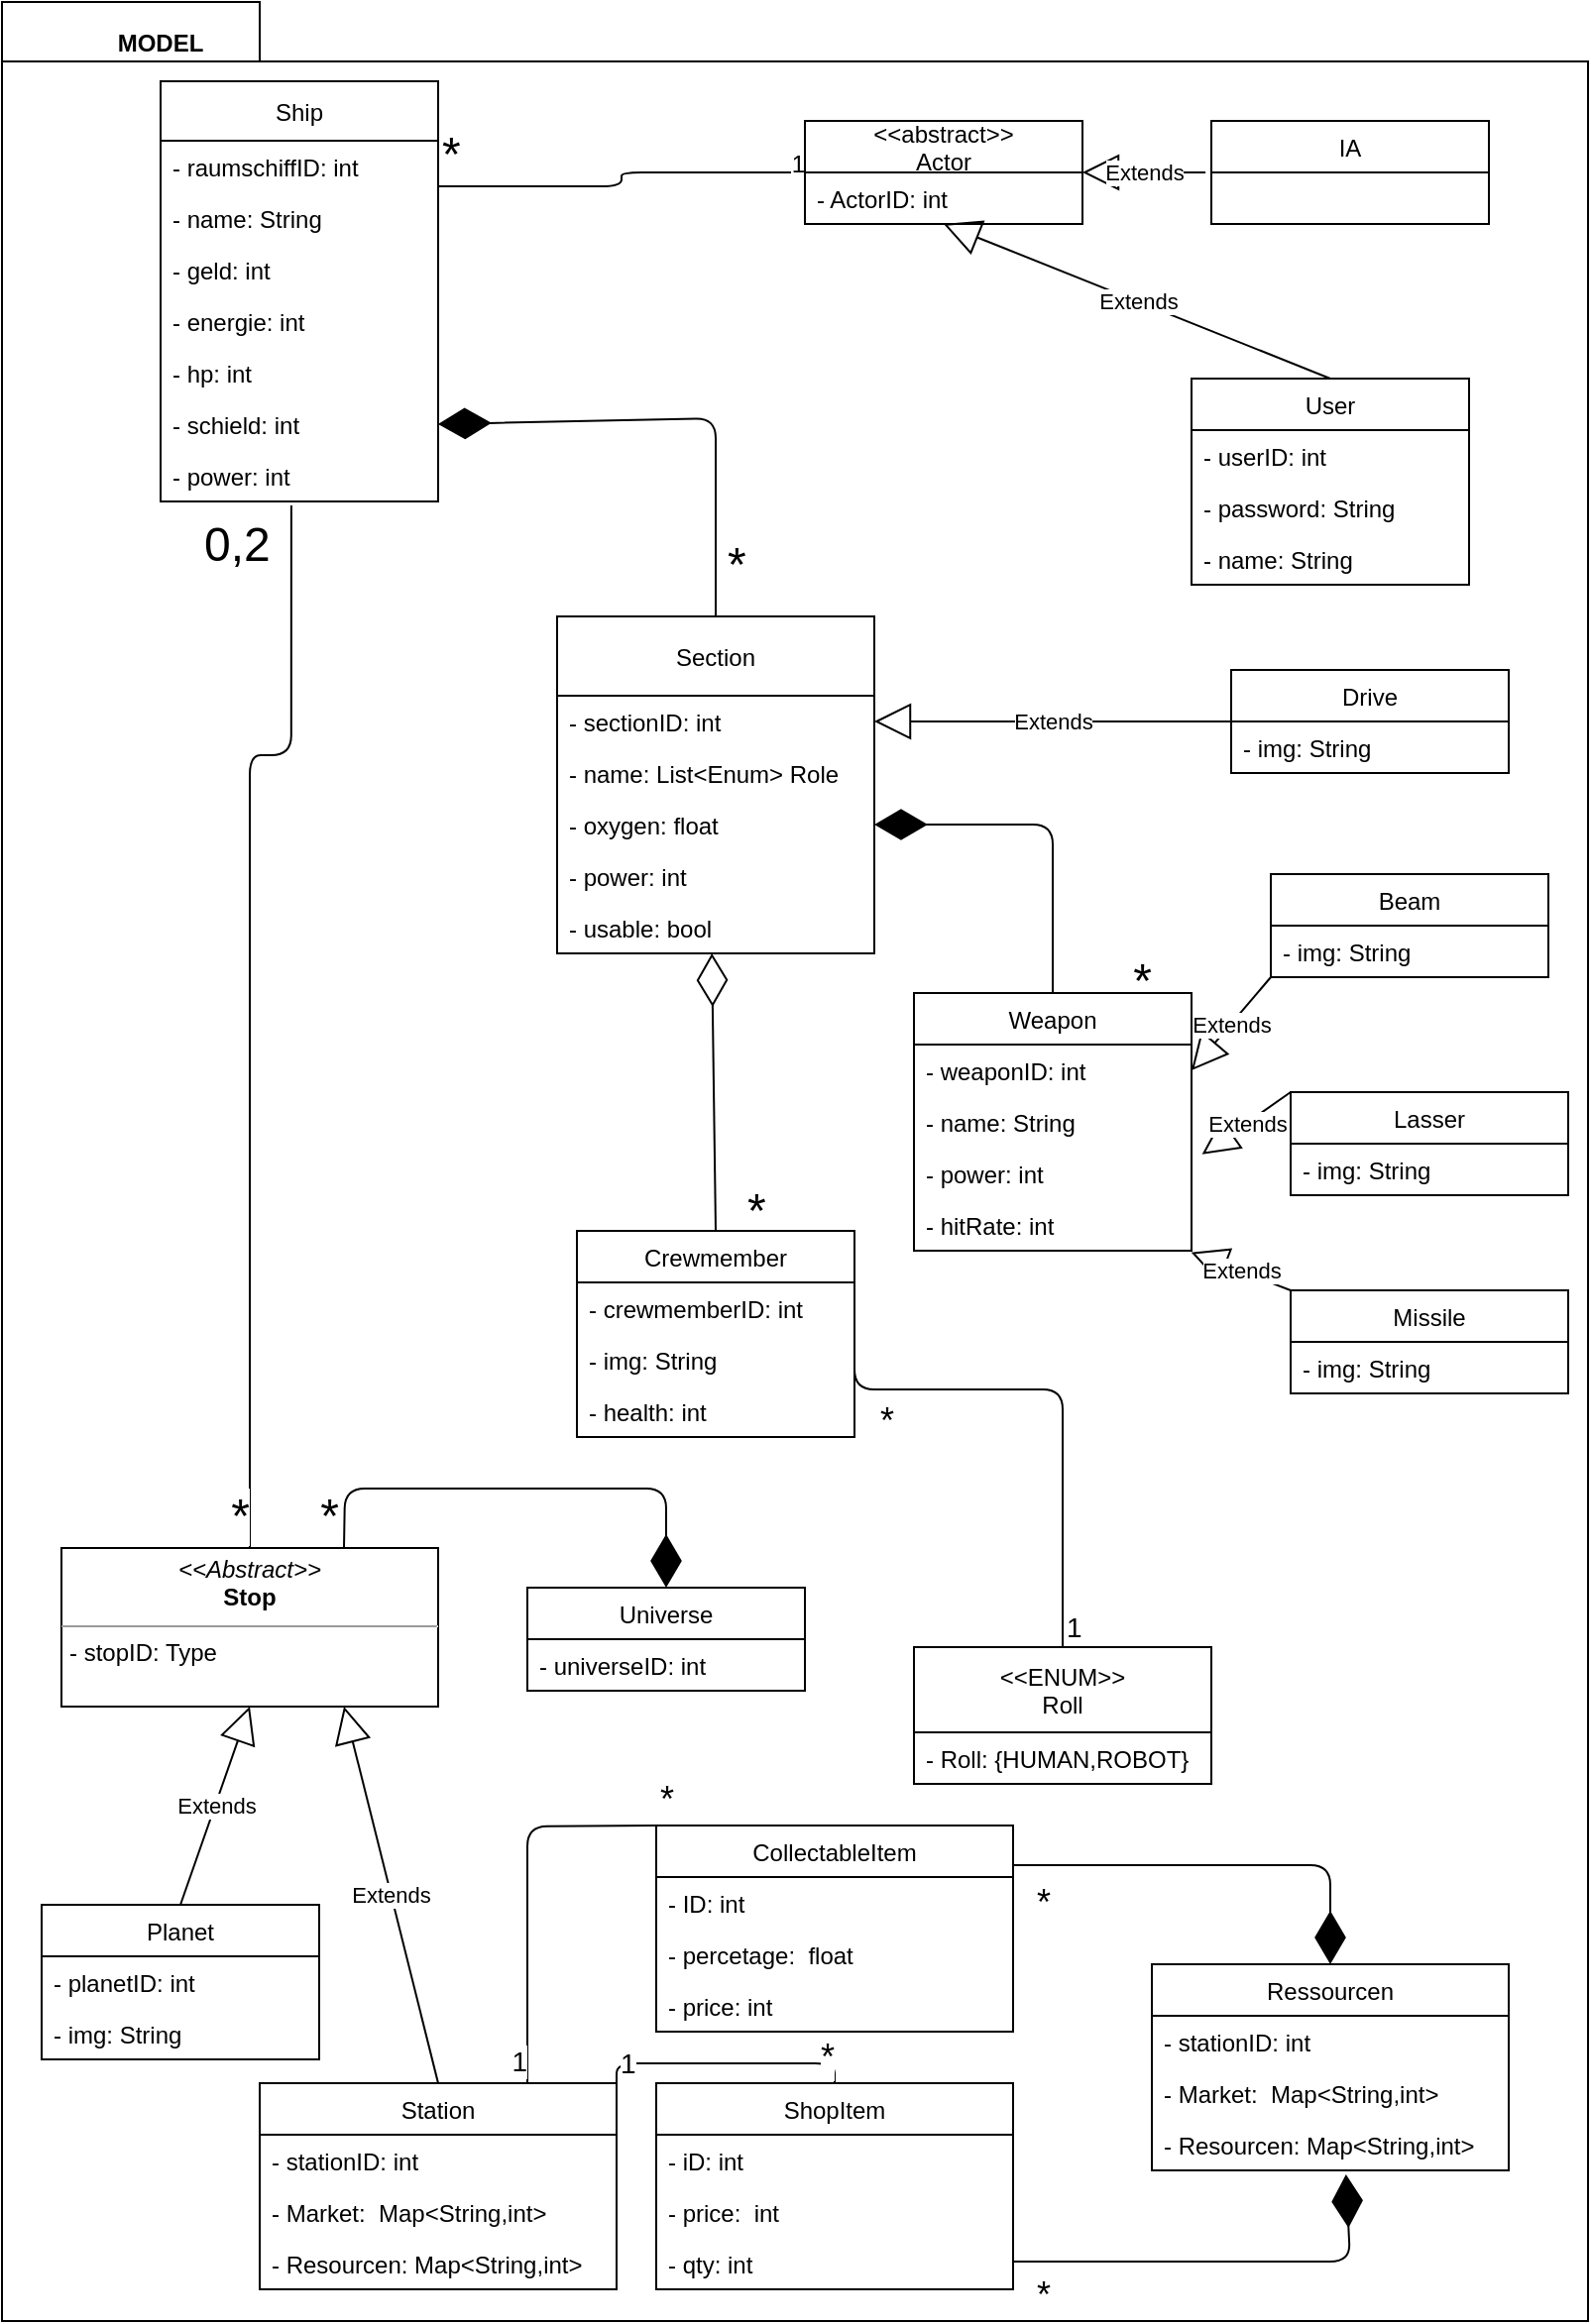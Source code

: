 <mxfile version="13.1.5" type="device"><diagram name="Page-1" id="c4acf3e9-155e-7222-9cf6-157b1a14988f"><mxGraphModel dx="976" dy="533" grid="1" gridSize="10" guides="1" tooltips="1" connect="1" arrows="1" fold="1" page="1" pageScale="1" pageWidth="850" pageHeight="1100" background="#ffffff" math="0" shadow="0"><root><mxCell id="0"/><mxCell id="1" parent="0"/><mxCell id="zswr2A9SSmIOqwGTtzfv-5" value="" style="shape=folder;fontStyle=1;spacingTop=10;tabWidth=130;tabHeight=30;tabPosition=left;html=1;" parent="1" vertex="1"><mxGeometry x="40" width="800" height="1170" as="geometry"/></mxCell><mxCell id="gZe3wogs6g2mu7yv9hZS-28" value="Extends" style="endArrow=block;endSize=16;endFill=0;html=1;entryX=0.5;entryY=1;entryDx=0;entryDy=0;exitX=0.5;exitY=0;exitDx=0;exitDy=0;" parent="1" source="gZe3wogs6g2mu7yv9hZS-2" target="gZe3wogs6g2mu7yv9hZS-6" edge="1"><mxGeometry width="160" relative="1" as="geometry"><mxPoint x="825" y="230" as="sourcePoint"/><mxPoint x="985" y="230" as="targetPoint"/></mxGeometry></mxCell><mxCell id="gZe3wogs6g2mu7yv9hZS-29" value="Extends" style="endArrow=block;endSize=16;endFill=0;html=1;entryX=1;entryY=0.5;entryDx=0;entryDy=0;exitX=-0.021;exitY=0;exitDx=0;exitDy=0;exitPerimeter=0;" parent="1" target="gZe3wogs6g2mu7yv9hZS-6" edge="1"><mxGeometry width="160" relative="1" as="geometry"><mxPoint x="647.06" y="86" as="sourcePoint"/><mxPoint x="985" y="230" as="targetPoint"/></mxGeometry></mxCell><mxCell id="gZe3wogs6g2mu7yv9hZS-40" value="" style="endArrow=none;html=1;edgeStyle=orthogonalEdgeStyle;entryX=0;entryY=0.5;entryDx=0;entryDy=0;exitX=1;exitY=0.25;exitDx=0;exitDy=0;" parent="1" source="gZe3wogs6g2mu7yv9hZS-60" target="gZe3wogs6g2mu7yv9hZS-6" edge="1"><mxGeometry relative="1" as="geometry"><mxPoint x="290" y="60" as="sourcePoint"/><mxPoint x="430" y="55.5" as="targetPoint"/></mxGeometry></mxCell><mxCell id="gZe3wogs6g2mu7yv9hZS-41" value="&lt;font style=&quot;font-size: 24px&quot;&gt;*&lt;/font&gt;" style="resizable=0;html=1;align=left;verticalAlign=bottom;labelBackgroundColor=#ffffff;fontSize=10;" parent="gZe3wogs6g2mu7yv9hZS-40" connectable="0" vertex="1"><mxGeometry x="-1" relative="1" as="geometry"/></mxCell><mxCell id="gZe3wogs6g2mu7yv9hZS-42" value="&lt;font style=&quot;font-size: 12px&quot;&gt;1&lt;/font&gt;" style="resizable=0;html=1;align=right;verticalAlign=bottom;labelBackgroundColor=#ffffff;fontSize=10;" parent="gZe3wogs6g2mu7yv9hZS-40" connectable="0" vertex="1"><mxGeometry x="1" relative="1" as="geometry"><mxPoint y="4" as="offset"/></mxGeometry></mxCell><mxCell id="gZe3wogs6g2mu7yv9hZS-60" value="Ship" style="swimlane;fontStyle=0;childLayout=stackLayout;horizontal=1;startSize=30;fillColor=none;horizontalStack=0;resizeParent=1;resizeParentMax=0;resizeLast=0;collapsible=1;marginBottom=0;" parent="1" vertex="1"><mxGeometry x="120" y="40" width="140" height="212" as="geometry"/></mxCell><mxCell id="gZe3wogs6g2mu7yv9hZS-61" value="- raumschiffID: int" style="text;strokeColor=none;fillColor=none;align=left;verticalAlign=top;spacingLeft=4;spacingRight=4;overflow=hidden;rotatable=0;points=[[0,0.5],[1,0.5]];portConstraint=eastwest;" parent="gZe3wogs6g2mu7yv9hZS-60" vertex="1"><mxGeometry y="30" width="140" height="26" as="geometry"/></mxCell><mxCell id="gZe3wogs6g2mu7yv9hZS-76" value="- name: String" style="text;strokeColor=none;fillColor=none;align=left;verticalAlign=top;spacingLeft=4;spacingRight=4;overflow=hidden;rotatable=0;points=[[0,0.5],[1,0.5]];portConstraint=eastwest;" parent="gZe3wogs6g2mu7yv9hZS-60" vertex="1"><mxGeometry y="56" width="140" height="26" as="geometry"/></mxCell><mxCell id="gZe3wogs6g2mu7yv9hZS-73" value="- geld: int" style="text;strokeColor=none;fillColor=none;align=left;verticalAlign=top;spacingLeft=4;spacingRight=4;overflow=hidden;rotatable=0;points=[[0,0.5],[1,0.5]];portConstraint=eastwest;" parent="gZe3wogs6g2mu7yv9hZS-60" vertex="1"><mxGeometry y="82" width="140" height="26" as="geometry"/></mxCell><mxCell id="gZe3wogs6g2mu7yv9hZS-74" value="- energie: int" style="text;strokeColor=none;fillColor=none;align=left;verticalAlign=top;spacingLeft=4;spacingRight=4;overflow=hidden;rotatable=0;points=[[0,0.5],[1,0.5]];portConstraint=eastwest;" parent="gZe3wogs6g2mu7yv9hZS-60" vertex="1"><mxGeometry y="108" width="140" height="26" as="geometry"/></mxCell><mxCell id="gZe3wogs6g2mu7yv9hZS-75" value="- hp: int" style="text;strokeColor=none;fillColor=none;align=left;verticalAlign=top;spacingLeft=4;spacingRight=4;overflow=hidden;rotatable=0;points=[[0,0.5],[1,0.5]];portConstraint=eastwest;" parent="gZe3wogs6g2mu7yv9hZS-60" vertex="1"><mxGeometry y="134" width="140" height="26" as="geometry"/></mxCell><mxCell id="gZe3wogs6g2mu7yv9hZS-77" value="- schield: int" style="text;strokeColor=none;fillColor=none;align=left;verticalAlign=top;spacingLeft=4;spacingRight=4;overflow=hidden;rotatable=0;points=[[0,0.5],[1,0.5]];portConstraint=eastwest;" parent="gZe3wogs6g2mu7yv9hZS-60" vertex="1"><mxGeometry y="160" width="140" height="26" as="geometry"/></mxCell><mxCell id="gZe3wogs6g2mu7yv9hZS-85" value="- power: int" style="text;strokeColor=none;fillColor=none;align=left;verticalAlign=top;spacingLeft=4;spacingRight=4;overflow=hidden;rotatable=0;points=[[0,0.5],[1,0.5]];portConstraint=eastwest;" parent="gZe3wogs6g2mu7yv9hZS-60" vertex="1"><mxGeometry y="186" width="140" height="26" as="geometry"/></mxCell><mxCell id="gZe3wogs6g2mu7yv9hZS-6" value="&lt;&lt;abstract&gt;&gt; &#xa;Actor" style="swimlane;fontStyle=0;childLayout=stackLayout;horizontal=1;startSize=26;fillColor=none;horizontalStack=0;resizeParent=1;resizeParentMax=0;resizeLast=0;collapsible=1;marginBottom=0;" parent="1" vertex="1"><mxGeometry x="445" y="60" width="140" height="52" as="geometry"/></mxCell><mxCell id="K6sJnL8apLoN9L5cwuWm-1" value="- ActorID: int" style="text;strokeColor=none;fillColor=none;align=left;verticalAlign=top;spacingLeft=4;spacingRight=4;overflow=hidden;rotatable=0;points=[[0,0.5],[1,0.5]];portConstraint=eastwest;" parent="gZe3wogs6g2mu7yv9hZS-6" vertex="1"><mxGeometry y="26" width="140" height="26" as="geometry"/></mxCell><mxCell id="gZe3wogs6g2mu7yv9hZS-10" value="IA" style="swimlane;fontStyle=0;childLayout=stackLayout;horizontal=1;startSize=26;fillColor=none;horizontalStack=0;resizeParent=1;resizeParentMax=0;resizeLast=0;collapsible=1;marginBottom=0;" parent="1" vertex="1"><mxGeometry x="650" y="60" width="140" height="52" as="geometry"/></mxCell><mxCell id="gZe3wogs6g2mu7yv9hZS-2" value="User" style="swimlane;fontStyle=0;childLayout=stackLayout;horizontal=1;startSize=26;fillColor=none;horizontalStack=0;resizeParent=1;resizeParentMax=0;resizeLast=0;collapsible=1;marginBottom=0;" parent="1" vertex="1"><mxGeometry x="640" y="190" width="140" height="104" as="geometry"><mxRectangle x="200" y="230" width="90" height="26" as="alternateBounds"/></mxGeometry></mxCell><mxCell id="gZe3wogs6g2mu7yv9hZS-3" value="- userID: int" style="text;strokeColor=none;fillColor=none;align=left;verticalAlign=top;spacingLeft=4;spacingRight=4;overflow=hidden;rotatable=0;points=[[0,0.5],[1,0.5]];portConstraint=eastwest;" parent="gZe3wogs6g2mu7yv9hZS-2" vertex="1"><mxGeometry y="26" width="140" height="26" as="geometry"/></mxCell><mxCell id="gZe3wogs6g2mu7yv9hZS-5" value="- password: String" style="text;strokeColor=none;fillColor=none;align=left;verticalAlign=top;spacingLeft=4;spacingRight=4;overflow=hidden;rotatable=0;points=[[0,0.5],[1,0.5]];portConstraint=eastwest;" parent="gZe3wogs6g2mu7yv9hZS-2" vertex="1"><mxGeometry y="52" width="140" height="26" as="geometry"/></mxCell><mxCell id="N7hBTXT6x5HU2JHEGZaf-1" value="- name: String" style="text;strokeColor=none;fillColor=none;align=left;verticalAlign=top;spacingLeft=4;spacingRight=4;overflow=hidden;rotatable=0;points=[[0,0.5],[1,0.5]];portConstraint=eastwest;" parent="gZe3wogs6g2mu7yv9hZS-2" vertex="1"><mxGeometry y="78" width="140" height="26" as="geometry"/></mxCell><mxCell id="gZe3wogs6g2mu7yv9hZS-51" value="&lt;p style=&quot;margin: 0px ; margin-top: 4px ; text-align: center&quot;&gt;&lt;i&gt;&amp;lt;&amp;lt;Abstract&amp;gt;&amp;gt;&lt;/i&gt;&lt;br&gt;&lt;b&gt;Stop&lt;/b&gt;&lt;/p&gt;&lt;hr size=&quot;1&quot;&gt;&lt;p style=&quot;margin: 0px ; margin-left: 4px&quot;&gt;- stopID: Type&lt;br&gt;&lt;/p&gt;&lt;p style=&quot;margin: 0px ; margin-left: 4px&quot;&gt;&lt;br&gt;&lt;/p&gt;" style="verticalAlign=top;align=left;overflow=fill;fontSize=12;fontFamily=Helvetica;html=1;" parent="1" vertex="1"><mxGeometry x="70" y="780" width="190" height="80" as="geometry"/></mxCell><mxCell id="gZe3wogs6g2mu7yv9hZS-58" value="Extends" style="endArrow=block;endSize=16;endFill=0;html=1;exitX=0.5;exitY=0;exitDx=0;exitDy=0;entryX=0.5;entryY=1;entryDx=0;entryDy=0;" parent="1" source="gZe3wogs6g2mu7yv9hZS-24" target="gZe3wogs6g2mu7yv9hZS-51" edge="1"><mxGeometry width="160" relative="1" as="geometry"><mxPoint x="410" y="684.16" as="sourcePoint"/><mxPoint x="570" y="684.16" as="targetPoint"/></mxGeometry></mxCell><mxCell id="gZe3wogs6g2mu7yv9hZS-59" value="Extends" style="endArrow=block;endSize=16;endFill=0;html=1;entryX=0.75;entryY=1;entryDx=0;entryDy=0;exitX=0.5;exitY=0;exitDx=0;exitDy=0;" parent="1" source="gZe3wogs6g2mu7yv9hZS-43" target="gZe3wogs6g2mu7yv9hZS-51" edge="1"><mxGeometry width="160" relative="1" as="geometry"><mxPoint x="410" y="684.16" as="sourcePoint"/><mxPoint x="570" y="684.16" as="targetPoint"/></mxGeometry></mxCell><mxCell id="gZe3wogs6g2mu7yv9hZS-86" value="" style="endArrow=none;html=1;edgeStyle=orthogonalEdgeStyle;exitX=0.471;exitY=1.077;exitDx=0;exitDy=0;exitPerimeter=0;entryX=0.5;entryY=0;entryDx=0;entryDy=0;" parent="1" source="gZe3wogs6g2mu7yv9hZS-85" target="gZe3wogs6g2mu7yv9hZS-51" edge="1"><mxGeometry relative="1" as="geometry"><mxPoint x="300" y="250" as="sourcePoint"/><mxPoint x="460" y="250" as="targetPoint"/><Array as="points"><mxPoint x="186" y="380"/><mxPoint x="165" y="380"/></Array></mxGeometry></mxCell><mxCell id="gZe3wogs6g2mu7yv9hZS-87" value="&lt;font style=&quot;font-size: 24px&quot;&gt;0,2&lt;/font&gt;" style="resizable=0;html=1;align=left;verticalAlign=bottom;labelBackgroundColor=#ffffff;fontSize=10;" parent="gZe3wogs6g2mu7yv9hZS-86" connectable="0" vertex="1"><mxGeometry x="-1" relative="1" as="geometry"><mxPoint x="-45.94" y="36" as="offset"/></mxGeometry></mxCell><mxCell id="gZe3wogs6g2mu7yv9hZS-88" value="&lt;font style=&quot;font-size: 24px&quot;&gt;*&lt;/font&gt;" style="resizable=0;html=1;align=right;verticalAlign=bottom;labelBackgroundColor=#ffffff;fontSize=10;" parent="gZe3wogs6g2mu7yv9hZS-86" connectable="0" vertex="1"><mxGeometry x="1" relative="1" as="geometry"/></mxCell><mxCell id="gZe3wogs6g2mu7yv9hZS-98" value="" style="endArrow=diamondThin;endFill=1;endSize=24;html=1;entryX=1;entryY=0.5;entryDx=0;entryDy=0;exitX=0.5;exitY=0;exitDx=0;exitDy=0;" parent="1" source="gZe3wogs6g2mu7yv9hZS-89" target="gZe3wogs6g2mu7yv9hZS-77" edge="1"><mxGeometry width="160" relative="1" as="geometry"><mxPoint x="370" y="310" as="sourcePoint"/><mxPoint x="530" y="310" as="targetPoint"/><Array as="points"><mxPoint x="400" y="210"/></Array></mxGeometry></mxCell><mxCell id="gZe3wogs6g2mu7yv9hZS-111" value="Extends" style="endArrow=block;endSize=16;endFill=0;html=1;exitX=0;exitY=0.5;exitDx=0;exitDy=0;entryX=1;entryY=0.5;entryDx=0;entryDy=0;" parent="1" source="gZe3wogs6g2mu7yv9hZS-99" target="gZe3wogs6g2mu7yv9hZS-90" edge="1"><mxGeometry width="160" relative="1" as="geometry"><mxPoint x="650.0" y="325" as="sourcePoint"/><mxPoint x="700" y="340" as="targetPoint"/></mxGeometry></mxCell><mxCell id="gZe3wogs6g2mu7yv9hZS-24" value="Planet" style="swimlane;fontStyle=0;childLayout=stackLayout;horizontal=1;startSize=26;fillColor=none;horizontalStack=0;resizeParent=1;resizeParentMax=0;resizeLast=0;collapsible=1;marginBottom=0;" parent="1" vertex="1"><mxGeometry x="60" y="960" width="140" height="78" as="geometry"/></mxCell><mxCell id="gZe3wogs6g2mu7yv9hZS-25" value="- planetID: int" style="text;strokeColor=none;fillColor=none;align=left;verticalAlign=top;spacingLeft=4;spacingRight=4;overflow=hidden;rotatable=0;points=[[0,0.5],[1,0.5]];portConstraint=eastwest;" parent="gZe3wogs6g2mu7yv9hZS-24" vertex="1"><mxGeometry y="26" width="140" height="26" as="geometry"/></mxCell><mxCell id="gZe3wogs6g2mu7yv9hZS-27" value="- img: String" style="text;strokeColor=none;fillColor=none;align=left;verticalAlign=top;spacingLeft=4;spacingRight=4;overflow=hidden;rotatable=0;points=[[0,0.5],[1,0.5]];portConstraint=eastwest;" parent="gZe3wogs6g2mu7yv9hZS-24" vertex="1"><mxGeometry y="52" width="140" height="26" as="geometry"/></mxCell><mxCell id="gZe3wogs6g2mu7yv9hZS-130" value="" style="endArrow=diamondThin;endFill=1;endSize=24;html=1;exitX=0.5;exitY=0;exitDx=0;exitDy=0;entryX=1;entryY=0.5;entryDx=0;entryDy=0;" parent="1" source="gZe3wogs6g2mu7yv9hZS-115" target="gZe3wogs6g2mu7yv9hZS-92" edge="1"><mxGeometry width="160" relative="1" as="geometry"><mxPoint x="515" y="320" as="sourcePoint"/><mxPoint x="270" y="260" as="targetPoint"/><Array as="points"><mxPoint x="570" y="415"/></Array></mxGeometry></mxCell><mxCell id="gZe3wogs6g2mu7yv9hZS-132" value="&lt;font style=&quot;font-size: 24px&quot;&gt;*&lt;/font&gt;" style="resizable=0;html=1;align=right;verticalAlign=bottom;labelBackgroundColor=#ffffff;fontSize=10;" parent="1" connectable="0" vertex="1"><mxGeometry x="620.0" y="510.0" as="geometry"/></mxCell><mxCell id="gZe3wogs6g2mu7yv9hZS-138" value="Extends" style="endArrow=block;endSize=16;endFill=0;html=1;exitX=0;exitY=1;exitDx=0;exitDy=0;entryX=1;entryY=0.5;entryDx=0;entryDy=0;" parent="1" source="gZe3wogs6g2mu7yv9hZS-136" target="gZe3wogs6g2mu7yv9hZS-116" edge="1"><mxGeometry width="160" relative="1" as="geometry"><mxPoint x="660.0" y="513" as="sourcePoint"/><mxPoint x="593.72" y="468.654" as="targetPoint"/><Array as="points"/></mxGeometry></mxCell><mxCell id="gZe3wogs6g2mu7yv9hZS-141" value="Extends" style="endArrow=block;endSize=16;endFill=0;html=1;exitX=0;exitY=0;exitDx=0;exitDy=0;entryX=1.038;entryY=0.132;entryDx=0;entryDy=0;entryPerimeter=0;" parent="1" source="gZe3wogs6g2mu7yv9hZS-139" target="gZe3wogs6g2mu7yv9hZS-118" edge="1"><mxGeometry width="160" relative="1" as="geometry"><mxPoint x="660.0" y="578" as="sourcePoint"/><mxPoint x="575.0" y="644" as="targetPoint"/><Array as="points"/></mxGeometry></mxCell><mxCell id="gZe3wogs6g2mu7yv9hZS-144" value="Extends" style="endArrow=block;endSize=16;endFill=0;html=1;exitX=0;exitY=0;exitDx=0;exitDy=0;entryX=0.999;entryY=1.033;entryDx=0;entryDy=0;entryPerimeter=0;" parent="1" source="gZe3wogs6g2mu7yv9hZS-142" target="zswr2A9SSmIOqwGTtzfv-4" edge="1"><mxGeometry width="160" relative="1" as="geometry"><mxPoint x="650.0" y="760" as="sourcePoint"/><mxPoint x="575.0" y="725.0" as="targetPoint"/><Array as="points"/></mxGeometry></mxCell><mxCell id="gZe3wogs6g2mu7yv9hZS-145" value="&lt;font style=&quot;font-size: 24px&quot;&gt;*&lt;/font&gt;" style="resizable=0;html=1;align=left;verticalAlign=bottom;labelBackgroundColor=#ffffff;fontSize=10;" parent="1" connectable="0" vertex="1"><mxGeometry x="440" y="294.002" as="geometry"><mxPoint x="-35.94" y="6" as="offset"/></mxGeometry></mxCell><mxCell id="gZe3wogs6g2mu7yv9hZS-161" value="&lt;font style=&quot;font-size: 24px&quot;&gt;*&lt;/font&gt;" style="resizable=0;html=1;align=left;verticalAlign=bottom;labelBackgroundColor=#ffffff;fontSize=10;" parent="1" connectable="0" vertex="1"><mxGeometry x="410" y="590.002" as="geometry"><mxPoint x="4.06" y="36" as="offset"/></mxGeometry></mxCell><mxCell id="zswr2A9SSmIOqwGTtzfv-1" value="" style="endArrow=diamondThin;endFill=1;endSize=24;html=1;exitX=0.75;exitY=0;exitDx=0;exitDy=0;entryX=0.5;entryY=0;entryDx=0;entryDy=0;" parent="1" source="gZe3wogs6g2mu7yv9hZS-51" target="gZe3wogs6g2mu7yv9hZS-15" edge="1"><mxGeometry width="160" relative="1" as="geometry"><mxPoint x="457.76" y="933.95" as="sourcePoint"/><mxPoint x="585" y="960" as="targetPoint"/><Array as="points"><mxPoint x="213" y="750"/><mxPoint x="290" y="750"/><mxPoint x="375" y="750"/></Array></mxGeometry></mxCell><mxCell id="zswr2A9SSmIOqwGTtzfv-2" value="&lt;font style=&quot;font-size: 24px&quot;&gt;*&lt;/font&gt;" style="resizable=0;html=1;align=right;verticalAlign=bottom;labelBackgroundColor=#ffffff;fontSize=10;direction=south;" parent="1" connectable="0" vertex="1"><mxGeometry x="210.001" y="780" as="geometry"/></mxCell><mxCell id="TU84bLIL26k0Ap-DjnW6-6" value="" style="endArrow=none;html=1;edgeStyle=orthogonalEdgeStyle;entryX=1;entryY=0;entryDx=0;entryDy=0;exitX=0.5;exitY=0;exitDx=0;exitDy=0;" parent="1" source="TU84bLIL26k0Ap-DjnW6-1" target="gZe3wogs6g2mu7yv9hZS-146" edge="1"><mxGeometry relative="1" as="geometry"><mxPoint x="470" y="980" as="sourcePoint"/><mxPoint x="575" y="655" as="targetPoint"/><Array as="points"><mxPoint x="575" y="700"/><mxPoint x="470" y="700"/></Array></mxGeometry></mxCell><mxCell id="TU84bLIL26k0Ap-DjnW6-7" value="&lt;font style=&quot;font-size: 14px&quot;&gt;1&lt;/font&gt;" style="resizable=0;html=1;align=left;verticalAlign=bottom;labelBackgroundColor=#ffffff;fontSize=10;" parent="TU84bLIL26k0Ap-DjnW6-6" connectable="0" vertex="1"><mxGeometry x="-1" relative="1" as="geometry"/></mxCell><mxCell id="TU84bLIL26k0Ap-DjnW6-8" value="&lt;font style=&quot;font-size: 18px&quot;&gt;*&lt;/font&gt;" style="resizable=0;html=1;align=right;verticalAlign=bottom;labelBackgroundColor=#ffffff;fontSize=10;" parent="TU84bLIL26k0Ap-DjnW6-6" connectable="0" vertex="1"><mxGeometry x="1" relative="1" as="geometry"><mxPoint x="20.71" y="109.29" as="offset"/></mxGeometry></mxCell><mxCell id="TU84bLIL26k0Ap-DjnW6-9" value="&lt;b&gt;MODEL&lt;/b&gt;" style="text;html=1;strokeColor=none;fillColor=none;align=center;verticalAlign=middle;whiteSpace=wrap;rounded=0;" parent="1" vertex="1"><mxGeometry x="100" y="11" width="40" height="20" as="geometry"/></mxCell><mxCell id="0vKyZ35qxhIfZuzjJ7rF-2" value="" style="endArrow=diamondThin;endFill=0;endSize=24;html=1;exitX=0.5;exitY=0;exitDx=0;exitDy=0;entryX=0.488;entryY=1;entryDx=0;entryDy=0;entryPerimeter=0;" parent="1" source="gZe3wogs6g2mu7yv9hZS-146" target="gZe3wogs6g2mu7yv9hZS-114" edge="1"><mxGeometry width="160" relative="1" as="geometry"><mxPoint x="450" y="520" as="sourcePoint"/><mxPoint x="520" y="519" as="targetPoint"/></mxGeometry></mxCell><mxCell id="gZe3wogs6g2mu7yv9hZS-89" value="Section" style="swimlane;fontStyle=0;childLayout=stackLayout;horizontal=1;startSize=40;fillColor=none;horizontalStack=0;resizeParent=1;resizeParentMax=0;resizeLast=0;collapsible=1;marginBottom=0;" parent="1" vertex="1"><mxGeometry x="320" y="310" width="160" height="170" as="geometry"/></mxCell><mxCell id="gZe3wogs6g2mu7yv9hZS-90" value="- sectionID: int" style="text;strokeColor=none;fillColor=none;align=left;verticalAlign=top;spacingLeft=4;spacingRight=4;overflow=hidden;rotatable=0;points=[[0,0.5],[1,0.5]];portConstraint=eastwest;" parent="gZe3wogs6g2mu7yv9hZS-89" vertex="1"><mxGeometry y="40" width="160" height="26" as="geometry"/></mxCell><mxCell id="gZe3wogs6g2mu7yv9hZS-91" value="- name: List&lt;Enum&gt; Role" style="text;strokeColor=none;fillColor=none;align=left;verticalAlign=top;spacingLeft=4;spacingRight=4;overflow=hidden;rotatable=0;points=[[0,0.5],[1,0.5]];portConstraint=eastwest;" parent="gZe3wogs6g2mu7yv9hZS-89" vertex="1"><mxGeometry y="66" width="160" height="26" as="geometry"/></mxCell><mxCell id="gZe3wogs6g2mu7yv9hZS-92" value="- oxygen: float" style="text;strokeColor=none;fillColor=none;align=left;verticalAlign=top;spacingLeft=4;spacingRight=4;overflow=hidden;rotatable=0;points=[[0,0.5],[1,0.5]];portConstraint=eastwest;" parent="gZe3wogs6g2mu7yv9hZS-89" vertex="1"><mxGeometry y="92" width="160" height="26" as="geometry"/></mxCell><mxCell id="gZe3wogs6g2mu7yv9hZS-94" value="- power: int" style="text;strokeColor=none;fillColor=none;align=left;verticalAlign=top;spacingLeft=4;spacingRight=4;overflow=hidden;rotatable=0;points=[[0,0.5],[1,0.5]];portConstraint=eastwest;" parent="gZe3wogs6g2mu7yv9hZS-89" vertex="1"><mxGeometry y="118" width="160" height="26" as="geometry"/></mxCell><mxCell id="gZe3wogs6g2mu7yv9hZS-114" value="- usable: bool" style="text;strokeColor=none;fillColor=none;align=left;verticalAlign=top;spacingLeft=4;spacingRight=4;overflow=hidden;rotatable=0;points=[[0,0.5],[1,0.5]];portConstraint=eastwest;" parent="gZe3wogs6g2mu7yv9hZS-89" vertex="1"><mxGeometry y="144" width="160" height="26" as="geometry"/></mxCell><mxCell id="gZe3wogs6g2mu7yv9hZS-146" value="Crewmember" style="swimlane;fontStyle=0;childLayout=stackLayout;horizontal=1;startSize=26;fillColor=none;horizontalStack=0;resizeParent=1;resizeParentMax=0;resizeLast=0;collapsible=1;marginBottom=0;" parent="1" vertex="1"><mxGeometry x="330" y="620" width="140" height="104" as="geometry"/></mxCell><mxCell id="gZe3wogs6g2mu7yv9hZS-147" value="- crewmemberID: int" style="text;strokeColor=none;fillColor=none;align=left;verticalAlign=top;spacingLeft=4;spacingRight=4;overflow=hidden;rotatable=0;points=[[0,0.5],[1,0.5]];portConstraint=eastwest;" parent="gZe3wogs6g2mu7yv9hZS-146" vertex="1"><mxGeometry y="26" width="140" height="26" as="geometry"/></mxCell><mxCell id="gZe3wogs6g2mu7yv9hZS-149" value="- img: String" style="text;strokeColor=none;fillColor=none;align=left;verticalAlign=top;spacingLeft=4;spacingRight=4;overflow=hidden;rotatable=0;points=[[0,0.5],[1,0.5]];portConstraint=eastwest;" parent="gZe3wogs6g2mu7yv9hZS-146" vertex="1"><mxGeometry y="52" width="140" height="26" as="geometry"/></mxCell><mxCell id="gZe3wogs6g2mu7yv9hZS-162" value="- health: int" style="text;strokeColor=none;fillColor=none;align=left;verticalAlign=top;spacingLeft=4;spacingRight=4;overflow=hidden;rotatable=0;points=[[0,0.5],[1,0.5]];portConstraint=eastwest;" parent="gZe3wogs6g2mu7yv9hZS-146" vertex="1"><mxGeometry y="78" width="140" height="26" as="geometry"/></mxCell><mxCell id="TU84bLIL26k0Ap-DjnW6-1" value="&lt;&lt;ENUM&gt;&gt;&#xa;Roll" style="swimlane;fontStyle=0;childLayout=stackLayout;horizontal=1;startSize=43;fillColor=none;horizontalStack=0;resizeParent=1;resizeParentMax=0;resizeLast=0;collapsible=1;marginBottom=0;" parent="1" vertex="1"><mxGeometry x="500" y="830" width="150" height="69" as="geometry"/></mxCell><mxCell id="TU84bLIL26k0Ap-DjnW6-4" value="- Roll: {HUMAN,ROBOT} " style="text;strokeColor=none;fillColor=none;align=left;verticalAlign=top;spacingLeft=4;spacingRight=4;overflow=hidden;rotatable=0;points=[[0,0.5],[1,0.5]];portConstraint=eastwest;" parent="TU84bLIL26k0Ap-DjnW6-1" vertex="1"><mxGeometry y="43" width="150" height="26" as="geometry"/></mxCell><mxCell id="gZe3wogs6g2mu7yv9hZS-115" value="Weapon" style="swimlane;fontStyle=0;childLayout=stackLayout;horizontal=1;startSize=26;fillColor=none;horizontalStack=0;resizeParent=1;resizeParentMax=0;resizeLast=0;collapsible=1;marginBottom=0;" parent="1" vertex="1"><mxGeometry x="500" y="500" width="140" height="130" as="geometry"/></mxCell><mxCell id="gZe3wogs6g2mu7yv9hZS-116" value="- weaponID: int" style="text;strokeColor=none;fillColor=none;align=left;verticalAlign=top;spacingLeft=4;spacingRight=4;overflow=hidden;rotatable=0;points=[[0,0.5],[1,0.5]];portConstraint=eastwest;" parent="gZe3wogs6g2mu7yv9hZS-115" vertex="1"><mxGeometry y="26" width="140" height="26" as="geometry"/></mxCell><mxCell id="gZe3wogs6g2mu7yv9hZS-117" value="- name: String" style="text;strokeColor=none;fillColor=none;align=left;verticalAlign=top;spacingLeft=4;spacingRight=4;overflow=hidden;rotatable=0;points=[[0,0.5],[1,0.5]];portConstraint=eastwest;" parent="gZe3wogs6g2mu7yv9hZS-115" vertex="1"><mxGeometry y="52" width="140" height="26" as="geometry"/></mxCell><mxCell id="gZe3wogs6g2mu7yv9hZS-118" value="- power: int" style="text;strokeColor=none;fillColor=none;align=left;verticalAlign=top;spacingLeft=4;spacingRight=4;overflow=hidden;rotatable=0;points=[[0,0.5],[1,0.5]];portConstraint=eastwest;" parent="gZe3wogs6g2mu7yv9hZS-115" vertex="1"><mxGeometry y="78" width="140" height="26" as="geometry"/></mxCell><mxCell id="zswr2A9SSmIOqwGTtzfv-4" value="- hitRate: int" style="text;strokeColor=none;fillColor=none;align=left;verticalAlign=top;spacingLeft=4;spacingRight=4;overflow=hidden;rotatable=0;points=[[0,0.5],[1,0.5]];portConstraint=eastwest;" parent="gZe3wogs6g2mu7yv9hZS-115" vertex="1"><mxGeometry y="104" width="140" height="26" as="geometry"/></mxCell><mxCell id="gZe3wogs6g2mu7yv9hZS-136" value="Beam" style="swimlane;fontStyle=0;childLayout=stackLayout;horizontal=1;startSize=26;fillColor=none;horizontalStack=0;resizeParent=1;resizeParentMax=0;resizeLast=0;collapsible=1;marginBottom=0;" parent="1" vertex="1"><mxGeometry x="680" y="440" width="140" height="52" as="geometry"/></mxCell><mxCell id="gZe3wogs6g2mu7yv9hZS-137" value="- img: String&#xa;" style="text;strokeColor=none;fillColor=none;align=left;verticalAlign=top;spacingLeft=4;spacingRight=4;overflow=hidden;rotatable=0;points=[[0,0.5],[1,0.5]];portConstraint=eastwest;" parent="gZe3wogs6g2mu7yv9hZS-136" vertex="1"><mxGeometry y="26" width="140" height="26" as="geometry"/></mxCell><mxCell id="gZe3wogs6g2mu7yv9hZS-139" value="Lasser" style="swimlane;fontStyle=0;childLayout=stackLayout;horizontal=1;startSize=26;fillColor=none;horizontalStack=0;resizeParent=1;resizeParentMax=0;resizeLast=0;collapsible=1;marginBottom=0;" parent="1" vertex="1"><mxGeometry x="690" y="550" width="140" height="52" as="geometry"/></mxCell><mxCell id="gZe3wogs6g2mu7yv9hZS-140" value="- img: String&#xa;" style="text;strokeColor=none;fillColor=none;align=left;verticalAlign=top;spacingLeft=4;spacingRight=4;overflow=hidden;rotatable=0;points=[[0,0.5],[1,0.5]];portConstraint=eastwest;" parent="gZe3wogs6g2mu7yv9hZS-139" vertex="1"><mxGeometry y="26" width="140" height="26" as="geometry"/></mxCell><mxCell id="gZe3wogs6g2mu7yv9hZS-142" value="Missile" style="swimlane;fontStyle=0;childLayout=stackLayout;horizontal=1;startSize=26;fillColor=none;horizontalStack=0;resizeParent=1;resizeParentMax=0;resizeLast=0;collapsible=1;marginBottom=0;" parent="1" vertex="1"><mxGeometry x="690" y="650" width="140" height="52" as="geometry"/></mxCell><mxCell id="gZe3wogs6g2mu7yv9hZS-143" value="- img: String&#xa;" style="text;strokeColor=none;fillColor=none;align=left;verticalAlign=top;spacingLeft=4;spacingRight=4;overflow=hidden;rotatable=0;points=[[0,0.5],[1,0.5]];portConstraint=eastwest;" parent="gZe3wogs6g2mu7yv9hZS-142" vertex="1"><mxGeometry y="26" width="140" height="26" as="geometry"/></mxCell><mxCell id="gZe3wogs6g2mu7yv9hZS-99" value="Drive" style="swimlane;fontStyle=0;childLayout=stackLayout;horizontal=1;startSize=26;fillColor=none;horizontalStack=0;resizeParent=1;resizeParentMax=0;resizeLast=0;collapsible=1;marginBottom=0;" parent="1" vertex="1"><mxGeometry x="660" y="337" width="140" height="52" as="geometry"/></mxCell><mxCell id="gZe3wogs6g2mu7yv9hZS-100" value="- img: String" style="text;strokeColor=none;fillColor=none;align=left;verticalAlign=top;spacingLeft=4;spacingRight=4;overflow=hidden;rotatable=0;points=[[0,0.5],[1,0.5]];portConstraint=eastwest;" parent="gZe3wogs6g2mu7yv9hZS-99" vertex="1"><mxGeometry y="26" width="140" height="26" as="geometry"/></mxCell><mxCell id="gZe3wogs6g2mu7yv9hZS-15" value="Universe" style="swimlane;fontStyle=0;childLayout=stackLayout;horizontal=1;startSize=26;fillColor=none;horizontalStack=0;resizeParent=1;resizeParentMax=0;resizeLast=0;collapsible=1;marginBottom=0;" parent="1" vertex="1"><mxGeometry x="305" y="800" width="140" height="52" as="geometry"/></mxCell><mxCell id="gZe3wogs6g2mu7yv9hZS-16" value="- universeID: int" style="text;strokeColor=none;fillColor=none;align=left;verticalAlign=top;spacingLeft=4;spacingRight=4;overflow=hidden;rotatable=0;points=[[0,0.5],[1,0.5]];portConstraint=eastwest;" parent="gZe3wogs6g2mu7yv9hZS-15" vertex="1"><mxGeometry y="26" width="140" height="26" as="geometry"/></mxCell><mxCell id="gZe3wogs6g2mu7yv9hZS-43" value="Station" style="swimlane;fontStyle=0;childLayout=stackLayout;horizontal=1;startSize=26;fillColor=none;horizontalStack=0;resizeParent=1;resizeParentMax=0;resizeLast=0;collapsible=1;marginBottom=0;" parent="1" vertex="1"><mxGeometry x="170" y="1050" width="180" height="104" as="geometry"/></mxCell><mxCell id="gZe3wogs6g2mu7yv9hZS-44" value="- stationID: int" style="text;strokeColor=none;fillColor=none;align=left;verticalAlign=top;spacingLeft=4;spacingRight=4;overflow=hidden;rotatable=0;points=[[0,0.5],[1,0.5]];portConstraint=eastwest;" parent="gZe3wogs6g2mu7yv9hZS-43" vertex="1"><mxGeometry y="26" width="180" height="26" as="geometry"/></mxCell><mxCell id="gZe3wogs6g2mu7yv9hZS-45" value="- Market:  Map&lt;String,int&gt;" style="text;strokeColor=none;fillColor=none;align=left;verticalAlign=top;spacingLeft=4;spacingRight=4;overflow=hidden;rotatable=0;points=[[0,0.5],[1,0.5]];portConstraint=eastwest;" parent="gZe3wogs6g2mu7yv9hZS-43" vertex="1"><mxGeometry y="52" width="180" height="26" as="geometry"/></mxCell><mxCell id="gZe3wogs6g2mu7yv9hZS-46" value="- Resourcen: Map&lt;String,int&gt; " style="text;strokeColor=none;fillColor=none;align=left;verticalAlign=top;spacingLeft=4;spacingRight=4;overflow=hidden;rotatable=0;points=[[0,0.5],[1,0.5]];portConstraint=eastwest;" parent="gZe3wogs6g2mu7yv9hZS-43" vertex="1"><mxGeometry y="78" width="180" height="26" as="geometry"/></mxCell><mxCell id="7FgmWEDuKpcBD8kcK8DJ-5" value="CollectableItem" style="swimlane;fontStyle=0;childLayout=stackLayout;horizontal=1;startSize=26;fillColor=none;horizontalStack=0;resizeParent=1;resizeParentMax=0;resizeLast=0;collapsible=1;marginBottom=0;" vertex="1" parent="1"><mxGeometry x="370" y="920" width="180" height="104" as="geometry"/></mxCell><mxCell id="7FgmWEDuKpcBD8kcK8DJ-6" value="- ID: int" style="text;strokeColor=none;fillColor=none;align=left;verticalAlign=top;spacingLeft=4;spacingRight=4;overflow=hidden;rotatable=0;points=[[0,0.5],[1,0.5]];portConstraint=eastwest;" vertex="1" parent="7FgmWEDuKpcBD8kcK8DJ-5"><mxGeometry y="26" width="180" height="26" as="geometry"/></mxCell><mxCell id="7FgmWEDuKpcBD8kcK8DJ-7" value="- percetage:  float" style="text;strokeColor=none;fillColor=none;align=left;verticalAlign=top;spacingLeft=4;spacingRight=4;overflow=hidden;rotatable=0;points=[[0,0.5],[1,0.5]];portConstraint=eastwest;" vertex="1" parent="7FgmWEDuKpcBD8kcK8DJ-5"><mxGeometry y="52" width="180" height="26" as="geometry"/></mxCell><mxCell id="7FgmWEDuKpcBD8kcK8DJ-8" value="- price: int" style="text;strokeColor=none;fillColor=none;align=left;verticalAlign=top;spacingLeft=4;spacingRight=4;overflow=hidden;rotatable=0;points=[[0,0.5],[1,0.5]];portConstraint=eastwest;" vertex="1" parent="7FgmWEDuKpcBD8kcK8DJ-5"><mxGeometry y="78" width="180" height="26" as="geometry"/></mxCell><mxCell id="7FgmWEDuKpcBD8kcK8DJ-9" value="ShopItem" style="swimlane;fontStyle=0;childLayout=stackLayout;horizontal=1;startSize=26;fillColor=none;horizontalStack=0;resizeParent=1;resizeParentMax=0;resizeLast=0;collapsible=1;marginBottom=0;" vertex="1" parent="1"><mxGeometry x="370" y="1050" width="180" height="104" as="geometry"/></mxCell><mxCell id="7FgmWEDuKpcBD8kcK8DJ-10" value="- iD: int" style="text;strokeColor=none;fillColor=none;align=left;verticalAlign=top;spacingLeft=4;spacingRight=4;overflow=hidden;rotatable=0;points=[[0,0.5],[1,0.5]];portConstraint=eastwest;" vertex="1" parent="7FgmWEDuKpcBD8kcK8DJ-9"><mxGeometry y="26" width="180" height="26" as="geometry"/></mxCell><mxCell id="7FgmWEDuKpcBD8kcK8DJ-11" value="- price:  int" style="text;strokeColor=none;fillColor=none;align=left;verticalAlign=top;spacingLeft=4;spacingRight=4;overflow=hidden;rotatable=0;points=[[0,0.5],[1,0.5]];portConstraint=eastwest;" vertex="1" parent="7FgmWEDuKpcBD8kcK8DJ-9"><mxGeometry y="52" width="180" height="26" as="geometry"/></mxCell><mxCell id="7FgmWEDuKpcBD8kcK8DJ-12" value="- qty: int " style="text;strokeColor=none;fillColor=none;align=left;verticalAlign=top;spacingLeft=4;spacingRight=4;overflow=hidden;rotatable=0;points=[[0,0.5],[1,0.5]];portConstraint=eastwest;" vertex="1" parent="7FgmWEDuKpcBD8kcK8DJ-9"><mxGeometry y="78" width="180" height="26" as="geometry"/></mxCell><mxCell id="7FgmWEDuKpcBD8kcK8DJ-1" value="Ressourcen" style="swimlane;fontStyle=0;childLayout=stackLayout;horizontal=1;startSize=26;fillColor=none;horizontalStack=0;resizeParent=1;resizeParentMax=0;resizeLast=0;collapsible=1;marginBottom=0;" vertex="1" parent="1"><mxGeometry x="620" y="990" width="180" height="104" as="geometry"/></mxCell><mxCell id="7FgmWEDuKpcBD8kcK8DJ-2" value="- stationID: int" style="text;strokeColor=none;fillColor=none;align=left;verticalAlign=top;spacingLeft=4;spacingRight=4;overflow=hidden;rotatable=0;points=[[0,0.5],[1,0.5]];portConstraint=eastwest;" vertex="1" parent="7FgmWEDuKpcBD8kcK8DJ-1"><mxGeometry y="26" width="180" height="26" as="geometry"/></mxCell><mxCell id="7FgmWEDuKpcBD8kcK8DJ-3" value="- Market:  Map&lt;String,int&gt;" style="text;strokeColor=none;fillColor=none;align=left;verticalAlign=top;spacingLeft=4;spacingRight=4;overflow=hidden;rotatable=0;points=[[0,0.5],[1,0.5]];portConstraint=eastwest;" vertex="1" parent="7FgmWEDuKpcBD8kcK8DJ-1"><mxGeometry y="52" width="180" height="26" as="geometry"/></mxCell><mxCell id="7FgmWEDuKpcBD8kcK8DJ-4" value="- Resourcen: Map&lt;String,int&gt; " style="text;strokeColor=none;fillColor=none;align=left;verticalAlign=top;spacingLeft=4;spacingRight=4;overflow=hidden;rotatable=0;points=[[0,0.5],[1,0.5]];portConstraint=eastwest;" vertex="1" parent="7FgmWEDuKpcBD8kcK8DJ-1"><mxGeometry y="78" width="180" height="26" as="geometry"/></mxCell><mxCell id="7FgmWEDuKpcBD8kcK8DJ-15" value="" style="endArrow=none;html=1;edgeStyle=orthogonalEdgeStyle;entryX=0.75;entryY=0;entryDx=0;entryDy=0;" edge="1" parent="1" target="gZe3wogs6g2mu7yv9hZS-43"><mxGeometry relative="1" as="geometry"><mxPoint x="370" y="920" as="sourcePoint"/><mxPoint x="630" y="920" as="targetPoint"/></mxGeometry></mxCell><mxCell id="7FgmWEDuKpcBD8kcK8DJ-16" value="&lt;font style=&quot;font-size: 18px&quot;&gt;*&lt;/font&gt;" style="resizable=0;html=1;align=left;verticalAlign=bottom;labelBackgroundColor=#ffffff;fontSize=10;" connectable="0" vertex="1" parent="7FgmWEDuKpcBD8kcK8DJ-15"><mxGeometry x="-1" relative="1" as="geometry"/></mxCell><mxCell id="7FgmWEDuKpcBD8kcK8DJ-17" value="&lt;font style=&quot;font-size: 14px&quot;&gt;1&lt;/font&gt;" style="resizable=0;html=1;align=right;verticalAlign=bottom;labelBackgroundColor=#ffffff;fontSize=10;" connectable="0" vertex="1" parent="7FgmWEDuKpcBD8kcK8DJ-15"><mxGeometry x="1" relative="1" as="geometry"/></mxCell><mxCell id="7FgmWEDuKpcBD8kcK8DJ-18" value="" style="endArrow=none;html=1;edgeStyle=orthogonalEdgeStyle;exitX=1;exitY=0;exitDx=0;exitDy=0;entryX=0.5;entryY=0;entryDx=0;entryDy=0;" edge="1" parent="1" source="gZe3wogs6g2mu7yv9hZS-43" target="7FgmWEDuKpcBD8kcK8DJ-9"><mxGeometry relative="1" as="geometry"><mxPoint x="470" y="920" as="sourcePoint"/><mxPoint x="630" y="920" as="targetPoint"/></mxGeometry></mxCell><mxCell id="7FgmWEDuKpcBD8kcK8DJ-19" value="&lt;font style=&quot;font-size: 14px&quot;&gt;1&lt;/font&gt;" style="resizable=0;html=1;align=left;verticalAlign=bottom;labelBackgroundColor=#ffffff;fontSize=10;" connectable="0" vertex="1" parent="7FgmWEDuKpcBD8kcK8DJ-18"><mxGeometry x="-1" relative="1" as="geometry"/></mxCell><mxCell id="7FgmWEDuKpcBD8kcK8DJ-20" value="&lt;font style=&quot;font-size: 18px&quot;&gt;*&lt;/font&gt;" style="resizable=0;html=1;align=right;verticalAlign=bottom;labelBackgroundColor=#ffffff;fontSize=10;" connectable="0" vertex="1" parent="7FgmWEDuKpcBD8kcK8DJ-18"><mxGeometry x="1" relative="1" as="geometry"/></mxCell><mxCell id="7FgmWEDuKpcBD8kcK8DJ-24" value="" style="endArrow=diamondThin;endFill=1;endSize=24;html=1;entryX=0.5;entryY=0;entryDx=0;entryDy=0;" edge="1" parent="1" target="7FgmWEDuKpcBD8kcK8DJ-1"><mxGeometry width="160" relative="1" as="geometry"><mxPoint x="550" y="940" as="sourcePoint"/><mxPoint x="710" y="940" as="targetPoint"/><Array as="points"><mxPoint x="710" y="940"/></Array></mxGeometry></mxCell><mxCell id="7FgmWEDuKpcBD8kcK8DJ-25" value="" style="endArrow=diamondThin;endFill=1;endSize=24;html=1;entryX=0.544;entryY=1.077;entryDx=0;entryDy=0;entryPerimeter=0;" edge="1" parent="1" target="7FgmWEDuKpcBD8kcK8DJ-4"><mxGeometry width="160" relative="1" as="geometry"><mxPoint x="550" y="1140" as="sourcePoint"/><mxPoint x="710" y="1140" as="targetPoint"/><Array as="points"><mxPoint x="720" y="1140"/></Array></mxGeometry></mxCell><mxCell id="7FgmWEDuKpcBD8kcK8DJ-26" value="&lt;font style=&quot;font-size: 18px&quot;&gt;*&lt;/font&gt;" style="resizable=0;html=1;align=left;verticalAlign=bottom;labelBackgroundColor=#ffffff;fontSize=10;" connectable="0" vertex="1" parent="1"><mxGeometry x="560" y="972" as="geometry"/></mxCell><mxCell id="7FgmWEDuKpcBD8kcK8DJ-27" value="&lt;font style=&quot;font-size: 18px&quot;&gt;*&lt;/font&gt;" style="resizable=0;html=1;align=left;verticalAlign=bottom;labelBackgroundColor=#ffffff;fontSize=10;" connectable="0" vertex="1" parent="1"><mxGeometry x="560" y="1170" as="geometry"/></mxCell></root></mxGraphModel></diagram></mxfile>